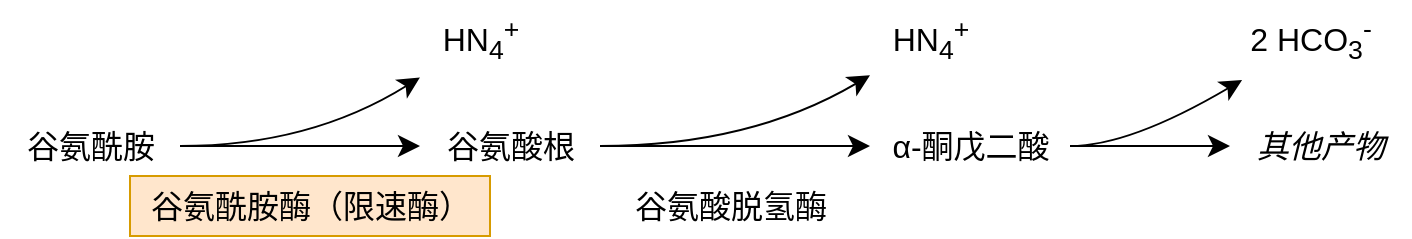 <mxfile version="21.6.5" type="device">
  <diagram name="第 1 页" id="j7LZ_lgE1nmDuN3l4a0i">
    <mxGraphModel dx="1532" dy="1138" grid="1" gridSize="10" guides="1" tooltips="1" connect="1" arrows="1" fold="1" page="0" pageScale="1" pageWidth="827" pageHeight="1169" math="0" shadow="0">
      <root>
        <mxCell id="0" />
        <mxCell id="1" parent="0" />
        <mxCell id="PH9SoAy7qyFofkFRNO1o-3" value="" style="edgeStyle=none;curved=1;rounded=0;orthogonalLoop=1;jettySize=auto;html=1;fontSize=12;startSize=8;endSize=8;" edge="1" parent="1" source="PH9SoAy7qyFofkFRNO1o-1" target="PH9SoAy7qyFofkFRNO1o-2">
          <mxGeometry relative="1" as="geometry" />
        </mxCell>
        <mxCell id="PH9SoAy7qyFofkFRNO1o-14" style="edgeStyle=none;curved=1;rounded=0;orthogonalLoop=1;jettySize=auto;html=1;fontSize=12;startSize=8;endSize=8;" edge="1" parent="1" source="PH9SoAy7qyFofkFRNO1o-1" target="PH9SoAy7qyFofkFRNO1o-13">
          <mxGeometry relative="1" as="geometry">
            <Array as="points">
              <mxPoint x="-90" y="63" />
            </Array>
          </mxGeometry>
        </mxCell>
        <mxCell id="PH9SoAy7qyFofkFRNO1o-1" value="谷氨酰胺" style="text;html=1;align=center;verticalAlign=middle;resizable=0;points=[];autosize=1;strokeColor=none;fillColor=none;fontSize=16;" vertex="1" parent="1">
          <mxGeometry x="-245" y="48" width="90" height="30" as="geometry" />
        </mxCell>
        <mxCell id="PH9SoAy7qyFofkFRNO1o-5" value="" style="edgeStyle=none;curved=1;rounded=0;orthogonalLoop=1;jettySize=auto;html=1;fontSize=12;startSize=8;endSize=8;" edge="1" parent="1" source="PH9SoAy7qyFofkFRNO1o-2" target="PH9SoAy7qyFofkFRNO1o-4">
          <mxGeometry relative="1" as="geometry" />
        </mxCell>
        <mxCell id="PH9SoAy7qyFofkFRNO1o-11" style="edgeStyle=none;curved=1;rounded=0;orthogonalLoop=1;jettySize=auto;html=1;fontSize=12;startSize=8;endSize=8;" edge="1" parent="1" source="PH9SoAy7qyFofkFRNO1o-2" target="PH9SoAy7qyFofkFRNO1o-12">
          <mxGeometry relative="1" as="geometry">
            <mxPoint x="120" y="20" as="targetPoint" />
            <Array as="points">
              <mxPoint x="130" y="63" />
            </Array>
          </mxGeometry>
        </mxCell>
        <mxCell id="PH9SoAy7qyFofkFRNO1o-2" value="谷氨酸根" style="text;html=1;align=center;verticalAlign=middle;resizable=0;points=[];autosize=1;strokeColor=none;fillColor=none;fontSize=16;" vertex="1" parent="1">
          <mxGeometry x="-35" y="48" width="90" height="30" as="geometry" />
        </mxCell>
        <mxCell id="PH9SoAy7qyFofkFRNO1o-7" value="" style="edgeStyle=none;curved=1;rounded=0;orthogonalLoop=1;jettySize=auto;html=1;fontSize=12;startSize=8;endSize=8;" edge="1" parent="1" source="PH9SoAy7qyFofkFRNO1o-4" target="PH9SoAy7qyFofkFRNO1o-6">
          <mxGeometry relative="1" as="geometry" />
        </mxCell>
        <mxCell id="PH9SoAy7qyFofkFRNO1o-8" style="edgeStyle=none;curved=1;rounded=0;orthogonalLoop=1;jettySize=auto;html=1;fontSize=12;startSize=8;endSize=8;" edge="1" parent="1" source="PH9SoAy7qyFofkFRNO1o-4" target="PH9SoAy7qyFofkFRNO1o-9">
          <mxGeometry relative="1" as="geometry">
            <mxPoint x="350" y="10" as="targetPoint" />
            <Array as="points">
              <mxPoint x="320" y="63" />
            </Array>
          </mxGeometry>
        </mxCell>
        <mxCell id="PH9SoAy7qyFofkFRNO1o-4" value="α-酮戊二酸" style="text;html=1;align=center;verticalAlign=middle;resizable=0;points=[];autosize=1;strokeColor=none;fillColor=none;fontSize=16;" vertex="1" parent="1">
          <mxGeometry x="190" y="48" width="100" height="30" as="geometry" />
        </mxCell>
        <mxCell id="PH9SoAy7qyFofkFRNO1o-6" value="其他产物" style="text;html=1;align=center;verticalAlign=middle;resizable=0;points=[];autosize=1;strokeColor=none;fillColor=none;fontSize=16;fontStyle=2" vertex="1" parent="1">
          <mxGeometry x="370" y="48" width="90" height="30" as="geometry" />
        </mxCell>
        <mxCell id="PH9SoAy7qyFofkFRNO1o-9" value="2 HCO&lt;sub&gt;3&lt;/sub&gt;&lt;sup&gt;-&lt;/sup&gt;" style="text;html=1;align=center;verticalAlign=middle;resizable=0;points=[];autosize=1;strokeColor=none;fillColor=none;fontSize=16;" vertex="1" parent="1">
          <mxGeometry x="370" y="-10" width="80" height="40" as="geometry" />
        </mxCell>
        <mxCell id="PH9SoAy7qyFofkFRNO1o-12" value="HN&lt;sub&gt;4&lt;/sub&gt;&lt;sup&gt;+&lt;/sup&gt;" style="text;html=1;align=center;verticalAlign=middle;resizable=0;points=[];autosize=1;strokeColor=none;fillColor=none;fontSize=16;" vertex="1" parent="1">
          <mxGeometry x="190" y="-10" width="60" height="40" as="geometry" />
        </mxCell>
        <mxCell id="PH9SoAy7qyFofkFRNO1o-13" value="HN&lt;sub&gt;4&lt;/sub&gt;&lt;sup&gt;+&lt;/sup&gt;" style="text;html=1;align=center;verticalAlign=middle;resizable=0;points=[];autosize=1;strokeColor=none;fillColor=none;fontSize=16;" vertex="1" parent="1">
          <mxGeometry x="-35" y="-10" width="60" height="40" as="geometry" />
        </mxCell>
        <mxCell id="PH9SoAy7qyFofkFRNO1o-15" value="谷氨酰胺酶（限速酶）" style="text;html=1;align=center;verticalAlign=middle;resizable=0;points=[];autosize=1;strokeColor=#d79b00;fillColor=#ffe6cc;fontSize=16;" vertex="1" parent="1">
          <mxGeometry x="-180" y="78" width="180" height="30" as="geometry" />
        </mxCell>
        <mxCell id="PH9SoAy7qyFofkFRNO1o-16" value="谷氨酸脱氢酶" style="text;html=1;align=center;verticalAlign=middle;resizable=0;points=[];autosize=1;strokeColor=none;fillColor=none;fontSize=16;" vertex="1" parent="1">
          <mxGeometry x="60" y="78" width="120" height="30" as="geometry" />
        </mxCell>
      </root>
    </mxGraphModel>
  </diagram>
</mxfile>
